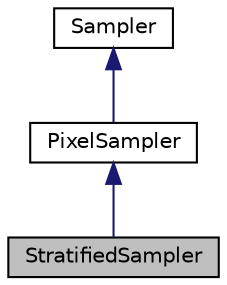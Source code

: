 digraph "StratifiedSampler"
{
 // LATEX_PDF_SIZE
  edge [fontname="Helvetica",fontsize="10",labelfontname="Helvetica",labelfontsize="10"];
  node [fontname="Helvetica",fontsize="10",shape="box"];
  Node1 [label="StratifiedSampler",height=0.2,width=0.4,color="black", fillcolor="grey75", style="filled", fontcolor="black",tooltip="Stratified generate sample."];
  Node2 -> Node1 [dir="back",color="midnightblue",fontsize="10",style="solid"];
  Node2 [label="PixelSampler",height=0.2,width=0.4,color="black", fillcolor="white", style="filled",URL="$class_pixel_sampler.html",tooltip="Base class for pixel sampler, which generate specific samples before rendering each pixel need the di..."];
  Node3 -> Node2 [dir="back",color="midnightblue",fontsize="10",style="solid"];
  Node3 [label="Sampler",height=0.2,width=0.4,color="black", fillcolor="white", style="filled",URL="$class_sampler.html",tooltip="Base class for all samplers."];
}
